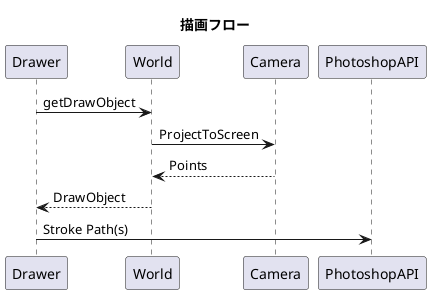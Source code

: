 @startuml drawSequence
title 描画フロー
Drawer->World: getDrawObject
World -> Camera : ProjectToScreen
Camera -->World : Points
World -->Drawer : DrawObject

Drawer -> PhotoshopAPI : Stroke Path(s)

@enduml